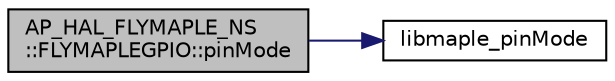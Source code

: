 digraph "AP_HAL_FLYMAPLE_NS::FLYMAPLEGPIO::pinMode"
{
 // INTERACTIVE_SVG=YES
  edge [fontname="Helvetica",fontsize="10",labelfontname="Helvetica",labelfontsize="10"];
  node [fontname="Helvetica",fontsize="10",shape=record];
  rankdir="LR";
  Node1 [label="AP_HAL_FLYMAPLE_NS\l::FLYMAPLEGPIO::pinMode",height=0.2,width=0.4,color="black", fillcolor="grey75", style="filled" fontcolor="black"];
  Node1 -> Node2 [color="midnightblue",fontsize="10",style="solid",fontname="Helvetica"];
  Node2 [label="libmaple_pinMode",height=0.2,width=0.4,color="black", fillcolor="white", style="filled",URL="$AP__HAL__FLYMAPLE_2GPIO_8cpp.html#a451cb4ec28ff3f78aede68bd16b564ff"];
}
